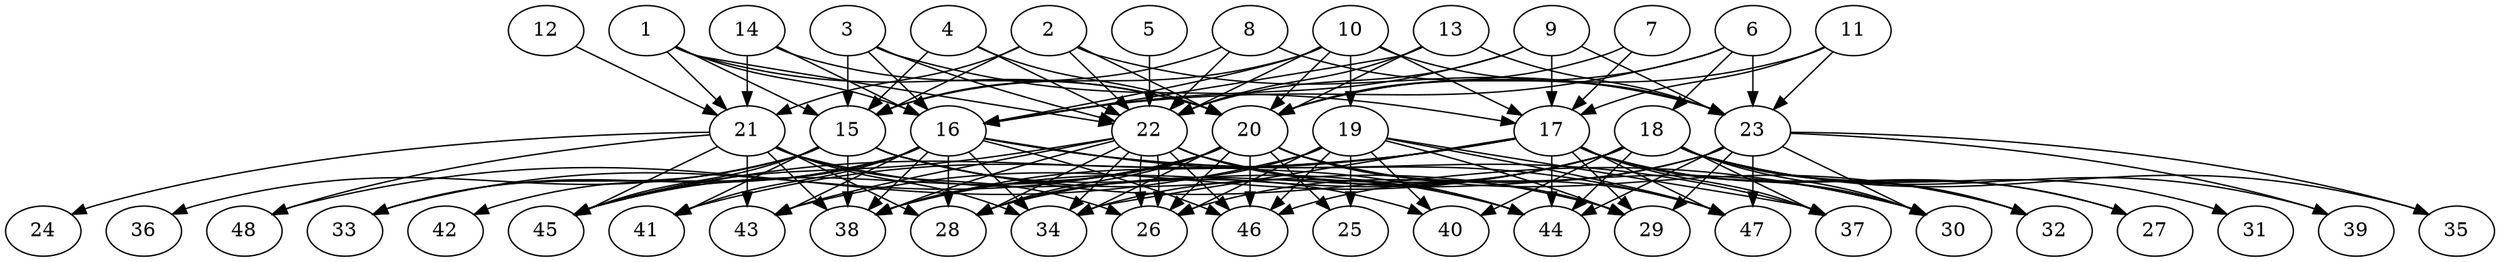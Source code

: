 // DAG (tier=3-complex, mode=data, n=48, ccr=0.522, fat=0.755, density=0.696, regular=0.330, jump=0.302, mindata=4194304, maxdata=33554432)
// DAG automatically generated by daggen at Sun Aug 24 16:33:35 2025
// /home/ermia/Project/Environments/daggen/bin/daggen --dot --ccr 0.522 --fat 0.755 --regular 0.330 --density 0.696 --jump 0.302 --mindata 4194304 --maxdata 33554432 -n 48 
digraph G {
  1 [size="773860246262809472", alpha="0.13", expect_size="386930123131404736"]
  1 -> 15 [size ="285510937346048"]
  1 -> 16 [size ="285510937346048"]
  1 -> 20 [size ="285510937346048"]
  1 -> 21 [size ="285510937346048"]
  1 -> 22 [size ="285510937346048"]
  2 [size="363817364765548416", alpha="0.04", expect_size="181908682382774208"]
  2 -> 15 [size ="6849075932561408"]
  2 -> 20 [size ="6849075932561408"]
  2 -> 21 [size ="6849075932561408"]
  2 -> 22 [size ="6849075932561408"]
  2 -> 23 [size ="6849075932561408"]
  3 [size="59126969752969104", alpha="0.02", expect_size="29563484876484552"]
  3 -> 15 [size ="2342301519052800"]
  3 -> 16 [size ="2342301519052800"]
  3 -> 17 [size ="2342301519052800"]
  3 -> 22 [size ="2342301519052800"]
  4 [size="9074213525746683478016", alpha="0.13", expect_size="4537106762873341739008"]
  4 -> 15 [size ="3480401255333888"]
  4 -> 20 [size ="3480401255333888"]
  4 -> 22 [size ="3480401255333888"]
  5 [size="2201706542582712576", alpha="0.20", expect_size="1100853271291356288"]
  5 -> 22 [size ="2980977424990208"]
  6 [size="14239496845091930112000", alpha="0.01", expect_size="7119748422545965056000"]
  6 -> 16 [size ="4699876176691200"]
  6 -> 18 [size ="4699876176691200"]
  6 -> 20 [size ="4699876176691200"]
  6 -> 23 [size ="4699876176691200"]
  7 [size="2439917841746834432", alpha="0.01", expect_size="1219958920873417216"]
  7 -> 17 [size ="1432325363597312"]
  7 -> 20 [size ="1432325363597312"]
  8 [size="70438180933896624", alpha="0.18", expect_size="35219090466948312"]
  8 -> 15 [size ="6725476076748800"]
  8 -> 22 [size ="6725476076748800"]
  8 -> 23 [size ="6725476076748800"]
  9 [size="35485393171335824277504", alpha="0.17", expect_size="17742696585667912138752"]
  9 -> 16 [size ="8638859311054848"]
  9 -> 17 [size ="8638859311054848"]
  9 -> 22 [size ="8638859311054848"]
  9 -> 23 [size ="8638859311054848"]
  10 [size="3680705641616504782848", alpha="0.16", expect_size="1840352820808252391424"]
  10 -> 15 [size ="1907117179011072"]
  10 -> 16 [size ="1907117179011072"]
  10 -> 17 [size ="1907117179011072"]
  10 -> 19 [size ="1907117179011072"]
  10 -> 20 [size ="1907117179011072"]
  10 -> 22 [size ="1907117179011072"]
  10 -> 23 [size ="1907117179011072"]
  11 [size="224031835065095936", alpha="0.13", expect_size="112015917532547968"]
  11 -> 17 [size ="383793043079168"]
  11 -> 20 [size ="383793043079168"]
  11 -> 23 [size ="383793043079168"]
  12 [size="2251417209905402624", alpha="0.17", expect_size="1125708604952701312"]
  12 -> 21 [size ="1738254005043200"]
  13 [size="83617920854562144", alpha="0.03", expect_size="41808960427281072"]
  13 -> 16 [size ="2610279795916800"]
  13 -> 20 [size ="2610279795916800"]
  13 -> 22 [size ="2610279795916800"]
  13 -> 23 [size ="2610279795916800"]
  14 [size="4481100041577633280", alpha="0.04", expect_size="2240550020788816640"]
  14 -> 16 [size ="7363177251602432"]
  14 -> 20 [size ="7363177251602432"]
  14 -> 21 [size ="7363177251602432"]
  15 [size="2489198548021629440", alpha="0.08", expect_size="1244599274010814720"]
  15 -> 29 [size ="3557370827374592"]
  15 -> 30 [size ="3557370827374592"]
  15 -> 33 [size ="3557370827374592"]
  15 -> 36 [size ="3557370827374592"]
  15 -> 38 [size ="3557370827374592"]
  15 -> 40 [size ="3557370827374592"]
  15 -> 41 [size ="3557370827374592"]
  15 -> 45 [size ="3557370827374592"]
  16 [size="13178410180967528", alpha="0.03", expect_size="6589205090483764"]
  16 -> 28 [size ="624467977961472"]
  16 -> 33 [size ="624467977961472"]
  16 -> 34 [size ="624467977961472"]
  16 -> 37 [size ="624467977961472"]
  16 -> 38 [size ="624467977961472"]
  16 -> 41 [size ="624467977961472"]
  16 -> 42 [size ="624467977961472"]
  16 -> 43 [size ="624467977961472"]
  16 -> 44 [size ="624467977961472"]
  16 -> 45 [size ="624467977961472"]
  16 -> 46 [size ="624467977961472"]
  16 -> 47 [size ="624467977961472"]
  17 [size="21986338272929998962688", alpha="0.04", expect_size="10993169136464999481344"]
  17 -> 27 [size ="6278538919411712"]
  17 -> 29 [size ="6278538919411712"]
  17 -> 30 [size ="6278538919411712"]
  17 -> 32 [size ="6278538919411712"]
  17 -> 34 [size ="6278538919411712"]
  17 -> 37 [size ="6278538919411712"]
  17 -> 38 [size ="6278538919411712"]
  17 -> 41 [size ="6278538919411712"]
  17 -> 44 [size ="6278538919411712"]
  17 -> 45 [size ="6278538919411712"]
  17 -> 47 [size ="6278538919411712"]
  18 [size="14882180905776275456", alpha="0.16", expect_size="7441090452888137728"]
  18 -> 27 [size ="4782839375593472"]
  18 -> 28 [size ="4782839375593472"]
  18 -> 30 [size ="4782839375593472"]
  18 -> 31 [size ="4782839375593472"]
  18 -> 32 [size ="4782839375593472"]
  18 -> 34 [size ="4782839375593472"]
  18 -> 35 [size ="4782839375593472"]
  18 -> 37 [size ="4782839375593472"]
  18 -> 38 [size ="4782839375593472"]
  18 -> 39 [size ="4782839375593472"]
  18 -> 40 [size ="4782839375593472"]
  18 -> 43 [size ="4782839375593472"]
  18 -> 44 [size ="4782839375593472"]
  19 [size="263783183338415587328", alpha="0.09", expect_size="131891591669207793664"]
  19 -> 25 [size ="329044566474752"]
  19 -> 26 [size ="329044566474752"]
  19 -> 28 [size ="329044566474752"]
  19 -> 29 [size ="329044566474752"]
  19 -> 37 [size ="329044566474752"]
  19 -> 40 [size ="329044566474752"]
  19 -> 46 [size ="329044566474752"]
  19 -> 47 [size ="329044566474752"]
  19 -> 48 [size ="329044566474752"]
  20 [size="2254439672518279168000", alpha="0.16", expect_size="1127219836259139584000"]
  20 -> 25 [size ="1375463486259200"]
  20 -> 26 [size ="1375463486259200"]
  20 -> 28 [size ="1375463486259200"]
  20 -> 29 [size ="1375463486259200"]
  20 -> 32 [size ="1375463486259200"]
  20 -> 33 [size ="1375463486259200"]
  20 -> 34 [size ="1375463486259200"]
  20 -> 38 [size ="1375463486259200"]
  20 -> 45 [size ="1375463486259200"]
  20 -> 46 [size ="1375463486259200"]
  20 -> 47 [size ="1375463486259200"]
  21 [size="1034606091805332078592", alpha="0.02", expect_size="517303045902666039296"]
  21 -> 24 [size ="818351735570432"]
  21 -> 26 [size ="818351735570432"]
  21 -> 28 [size ="818351735570432"]
  21 -> 34 [size ="818351735570432"]
  21 -> 38 [size ="818351735570432"]
  21 -> 43 [size ="818351735570432"]
  21 -> 44 [size ="818351735570432"]
  21 -> 45 [size ="818351735570432"]
  21 -> 48 [size ="818351735570432"]
  22 [size="1560844329530161102848", alpha="0.17", expect_size="780422164765080551424"]
  22 -> 26 [size ="1076456243331072"]
  22 -> 26 [size ="1076456243331072"]
  22 -> 28 [size ="1076456243331072"]
  22 -> 30 [size ="1076456243331072"]
  22 -> 34 [size ="1076456243331072"]
  22 -> 38 [size ="1076456243331072"]
  22 -> 43 [size ="1076456243331072"]
  22 -> 44 [size ="1076456243331072"]
  22 -> 45 [size ="1076456243331072"]
  22 -> 46 [size ="1076456243331072"]
  23 [size="41641551551852960", alpha="0.08", expect_size="20820775775926480"]
  23 -> 26 [size ="1091905517518848"]
  23 -> 29 [size ="1091905517518848"]
  23 -> 30 [size ="1091905517518848"]
  23 -> 35 [size ="1091905517518848"]
  23 -> 39 [size ="1091905517518848"]
  23 -> 44 [size ="1091905517518848"]
  23 -> 46 [size ="1091905517518848"]
  23 -> 47 [size ="1091905517518848"]
  24 [size="231469961160009056", alpha="0.12", expect_size="115734980580004528"]
  25 [size="6053596602573214711808", alpha="0.03", expect_size="3026798301286607355904"]
  26 [size="7268853634628877312", alpha="0.12", expect_size="3634426817314438656"]
  27 [size="8270764116933450752", alpha="0.01", expect_size="4135382058466725376"]
  28 [size="752371223533696581632", alpha="0.07", expect_size="376185611766848290816"]
  29 [size="143859117657636512", alpha="0.15", expect_size="71929558828818256"]
  30 [size="29416361525916219736064", alpha="0.03", expect_size="14708180762958109868032"]
  31 [size="3371856217069897728", alpha="0.01", expect_size="1685928108534948864"]
  32 [size="30143870970109476", alpha="0.18", expect_size="15071935485054738"]
  33 [size="11992433648017550082048", alpha="0.03", expect_size="5996216824008775041024"]
  34 [size="1239796856902914146304", alpha="0.20", expect_size="619898428451457073152"]
  35 [size="4534159144321820672", alpha="0.11", expect_size="2267079572160910336"]
  36 [size="637820401447439232", alpha="0.11", expect_size="318910200723719616"]
  37 [size="125773457134928864", alpha="0.11", expect_size="62886728567464432"]
  38 [size="31506708745654048", alpha="0.09", expect_size="15753354372827024"]
  39 [size="117700834683789104", alpha="0.02", expect_size="58850417341894552"]
  40 [size="35565545463701896", alpha="0.01", expect_size="17782772731850948"]
  41 [size="1506529198583824384", alpha="0.16", expect_size="753264599291912192"]
  42 [size="389622555944201152", alpha="0.08", expect_size="194811277972100576"]
  43 [size="10962875100371488768", alpha="0.14", expect_size="5481437550185744384"]
  44 [size="276418096508981568", alpha="0.07", expect_size="138209048254490784"]
  45 [size="1926234393351152640", alpha="0.08", expect_size="963117196675576320"]
  46 [size="3794640722230018834432", alpha="0.02", expect_size="1897320361115009417216"]
  47 [size="200125776365047328", alpha="0.06", expect_size="100062888182523664"]
  48 [size="6344875200172980699136", alpha="0.01", expect_size="3172437600086490349568"]
}